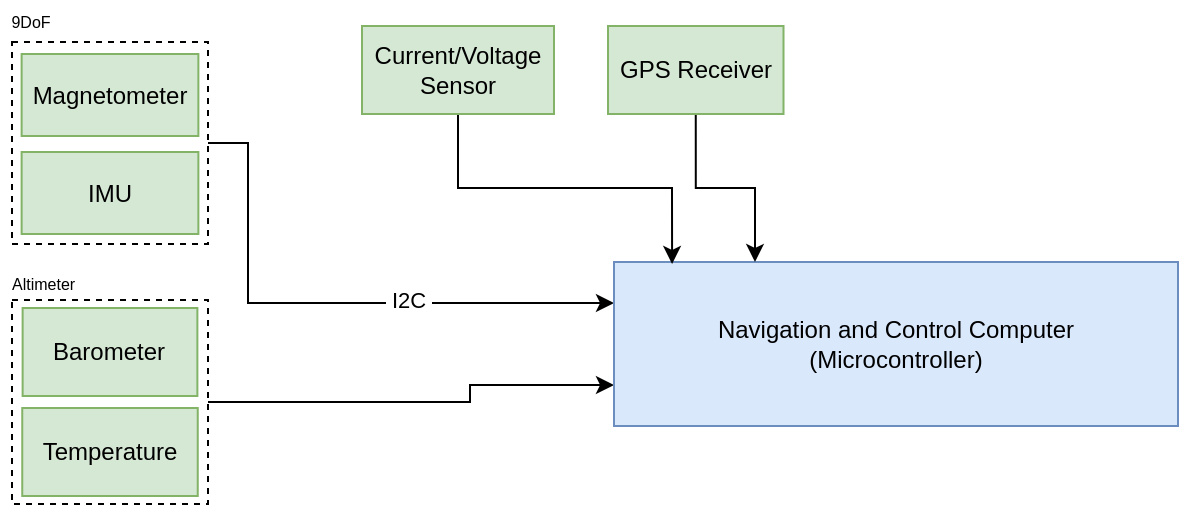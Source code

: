 <mxfile version="13.5.7" type="github">
  <diagram id="76Q4s4qqV5ZXUxcZRJFr" name="Page-1">
    <mxGraphModel dx="774" dy="398" grid="0" gridSize="10" guides="1" tooltips="1" connect="1" arrows="1" fold="1" page="1" pageScale="1" pageWidth="1169" pageHeight="827" math="0" shadow="0">
      <root>
        <mxCell id="0" />
        <mxCell id="1" parent="0" />
        <mxCell id="sHX7-P6BBiabdB0AWLeR-15" style="edgeStyle=orthogonalEdgeStyle;rounded=0;orthogonalLoop=1;jettySize=auto;html=1;exitX=1;exitY=0.5;exitDx=0;exitDy=0;entryX=0;entryY=0.75;entryDx=0;entryDy=0;" edge="1" parent="1" source="sHX7-P6BBiabdB0AWLeR-5" target="VAtZuYTsF3c0NlVxxPf--1">
          <mxGeometry relative="1" as="geometry">
            <Array as="points">
              <mxPoint x="420" y="439" />
              <mxPoint x="420" y="431" />
            </Array>
          </mxGeometry>
        </mxCell>
        <mxCell id="sHX7-P6BBiabdB0AWLeR-5" value="" style="rounded=0;whiteSpace=wrap;html=1;fillColor=none;dashed=1;" vertex="1" parent="1">
          <mxGeometry x="191" y="388" width="98" height="102" as="geometry" />
        </mxCell>
        <mxCell id="sHX7-P6BBiabdB0AWLeR-16" style="edgeStyle=orthogonalEdgeStyle;rounded=0;orthogonalLoop=1;jettySize=auto;html=1;exitX=1;exitY=0.5;exitDx=0;exitDy=0;entryX=0;entryY=0.25;entryDx=0;entryDy=0;" edge="1" parent="1" source="sHX7-P6BBiabdB0AWLeR-3" target="VAtZuYTsF3c0NlVxxPf--1">
          <mxGeometry relative="1" as="geometry">
            <Array as="points">
              <mxPoint x="309" y="309" />
              <mxPoint x="309" y="389" />
            </Array>
          </mxGeometry>
        </mxCell>
        <mxCell id="sHX7-P6BBiabdB0AWLeR-17" value="&amp;nbsp;I2C&amp;nbsp;" style="edgeLabel;html=1;align=center;verticalAlign=middle;resizable=0;points=[];" vertex="1" connectable="0" parent="sHX7-P6BBiabdB0AWLeR-16">
          <mxGeometry x="0.271" y="2" relative="1" as="geometry">
            <mxPoint as="offset" />
          </mxGeometry>
        </mxCell>
        <mxCell id="sHX7-P6BBiabdB0AWLeR-3" value="" style="rounded=0;whiteSpace=wrap;html=1;fillColor=none;dashed=1;" vertex="1" parent="1">
          <mxGeometry x="191" y="259" width="98" height="101" as="geometry" />
        </mxCell>
        <mxCell id="VAtZuYTsF3c0NlVxxPf--1" value="Navigation and Control Computer&lt;br&gt;(Microcontroller)" style="rounded=0;whiteSpace=wrap;html=1;fillColor=#dae8fc;strokeColor=#6c8ebf;" parent="1" vertex="1">
          <mxGeometry x="492" y="369" width="282" height="82" as="geometry" />
        </mxCell>
        <mxCell id="VAtZuYTsF3c0NlVxxPf--2" value="IMU" style="rounded=0;whiteSpace=wrap;html=1;fillColor=#d5e8d4;strokeColor=#82b366;" parent="1" vertex="1">
          <mxGeometry x="195.81" y="314" width="88.38" height="41" as="geometry" />
        </mxCell>
        <mxCell id="VAtZuYTsF3c0NlVxxPf--4" value="Barometer" style="rounded=0;whiteSpace=wrap;html=1;fillColor=#d5e8d4;strokeColor=#82b366;" parent="1" vertex="1">
          <mxGeometry x="196.31" y="392" width="87.38" height="44" as="geometry" />
        </mxCell>
        <mxCell id="VAtZuYTsF3c0NlVxxPf--7" value="Temperature" style="rounded=0;whiteSpace=wrap;html=1;fillColor=#d5e8d4;strokeColor=#82b366;" parent="1" vertex="1">
          <mxGeometry x="196.125" y="442" width="87.75" height="44" as="geometry" />
        </mxCell>
        <mxCell id="sHX7-P6BBiabdB0AWLeR-2" value="Magnetometer" style="rounded=0;whiteSpace=wrap;html=1;fillColor=#d5e8d4;strokeColor=#82b366;" vertex="1" parent="1">
          <mxGeometry x="195.81" y="265" width="88.38" height="41" as="geometry" />
        </mxCell>
        <mxCell id="sHX7-P6BBiabdB0AWLeR-4" value="&lt;font style=&quot;font-size: 8px&quot;&gt;9DoF&lt;/font&gt;" style="text;html=1;align=center;verticalAlign=middle;resizable=0;points=[];autosize=1;" vertex="1" parent="1">
          <mxGeometry x="185" y="238" width="30" height="20" as="geometry" />
        </mxCell>
        <mxCell id="sHX7-P6BBiabdB0AWLeR-6" value="&lt;font style=&quot;font-size: 8px&quot;&gt;Altimeter&lt;/font&gt;" style="text;html=1;align=left;verticalAlign=middle;resizable=0;points=[];autosize=1;" vertex="1" parent="1">
          <mxGeometry x="189" y="369" width="42" height="20" as="geometry" />
        </mxCell>
        <mxCell id="sHX7-P6BBiabdB0AWLeR-8" style="edgeStyle=orthogonalEdgeStyle;rounded=0;orthogonalLoop=1;jettySize=auto;html=1;exitX=0.5;exitY=1;exitDx=0;exitDy=0;entryX=0.25;entryY=0;entryDx=0;entryDy=0;" edge="1" parent="1" source="sHX7-P6BBiabdB0AWLeR-7" target="VAtZuYTsF3c0NlVxxPf--1">
          <mxGeometry relative="1" as="geometry" />
        </mxCell>
        <mxCell id="sHX7-P6BBiabdB0AWLeR-7" value="GPS Receiver" style="rounded=0;whiteSpace=wrap;html=1;fillColor=#d5e8d4;strokeColor=#82b366;" vertex="1" parent="1">
          <mxGeometry x="489.005" y="251" width="87.75" height="44" as="geometry" />
        </mxCell>
        <mxCell id="sHX7-P6BBiabdB0AWLeR-11" style="edgeStyle=orthogonalEdgeStyle;rounded=0;orthogonalLoop=1;jettySize=auto;html=1;exitX=0.5;exitY=1;exitDx=0;exitDy=0;entryX=0.103;entryY=0.012;entryDx=0;entryDy=0;entryPerimeter=0;" edge="1" parent="1" source="sHX7-P6BBiabdB0AWLeR-10" target="VAtZuYTsF3c0NlVxxPf--1">
          <mxGeometry relative="1" as="geometry" />
        </mxCell>
        <mxCell id="sHX7-P6BBiabdB0AWLeR-10" value="Current/Voltage Sensor" style="rounded=0;whiteSpace=wrap;html=1;fillColor=#d5e8d4;strokeColor=#82b366;" vertex="1" parent="1">
          <mxGeometry x="366" y="251" width="96" height="44" as="geometry" />
        </mxCell>
      </root>
    </mxGraphModel>
  </diagram>
</mxfile>
